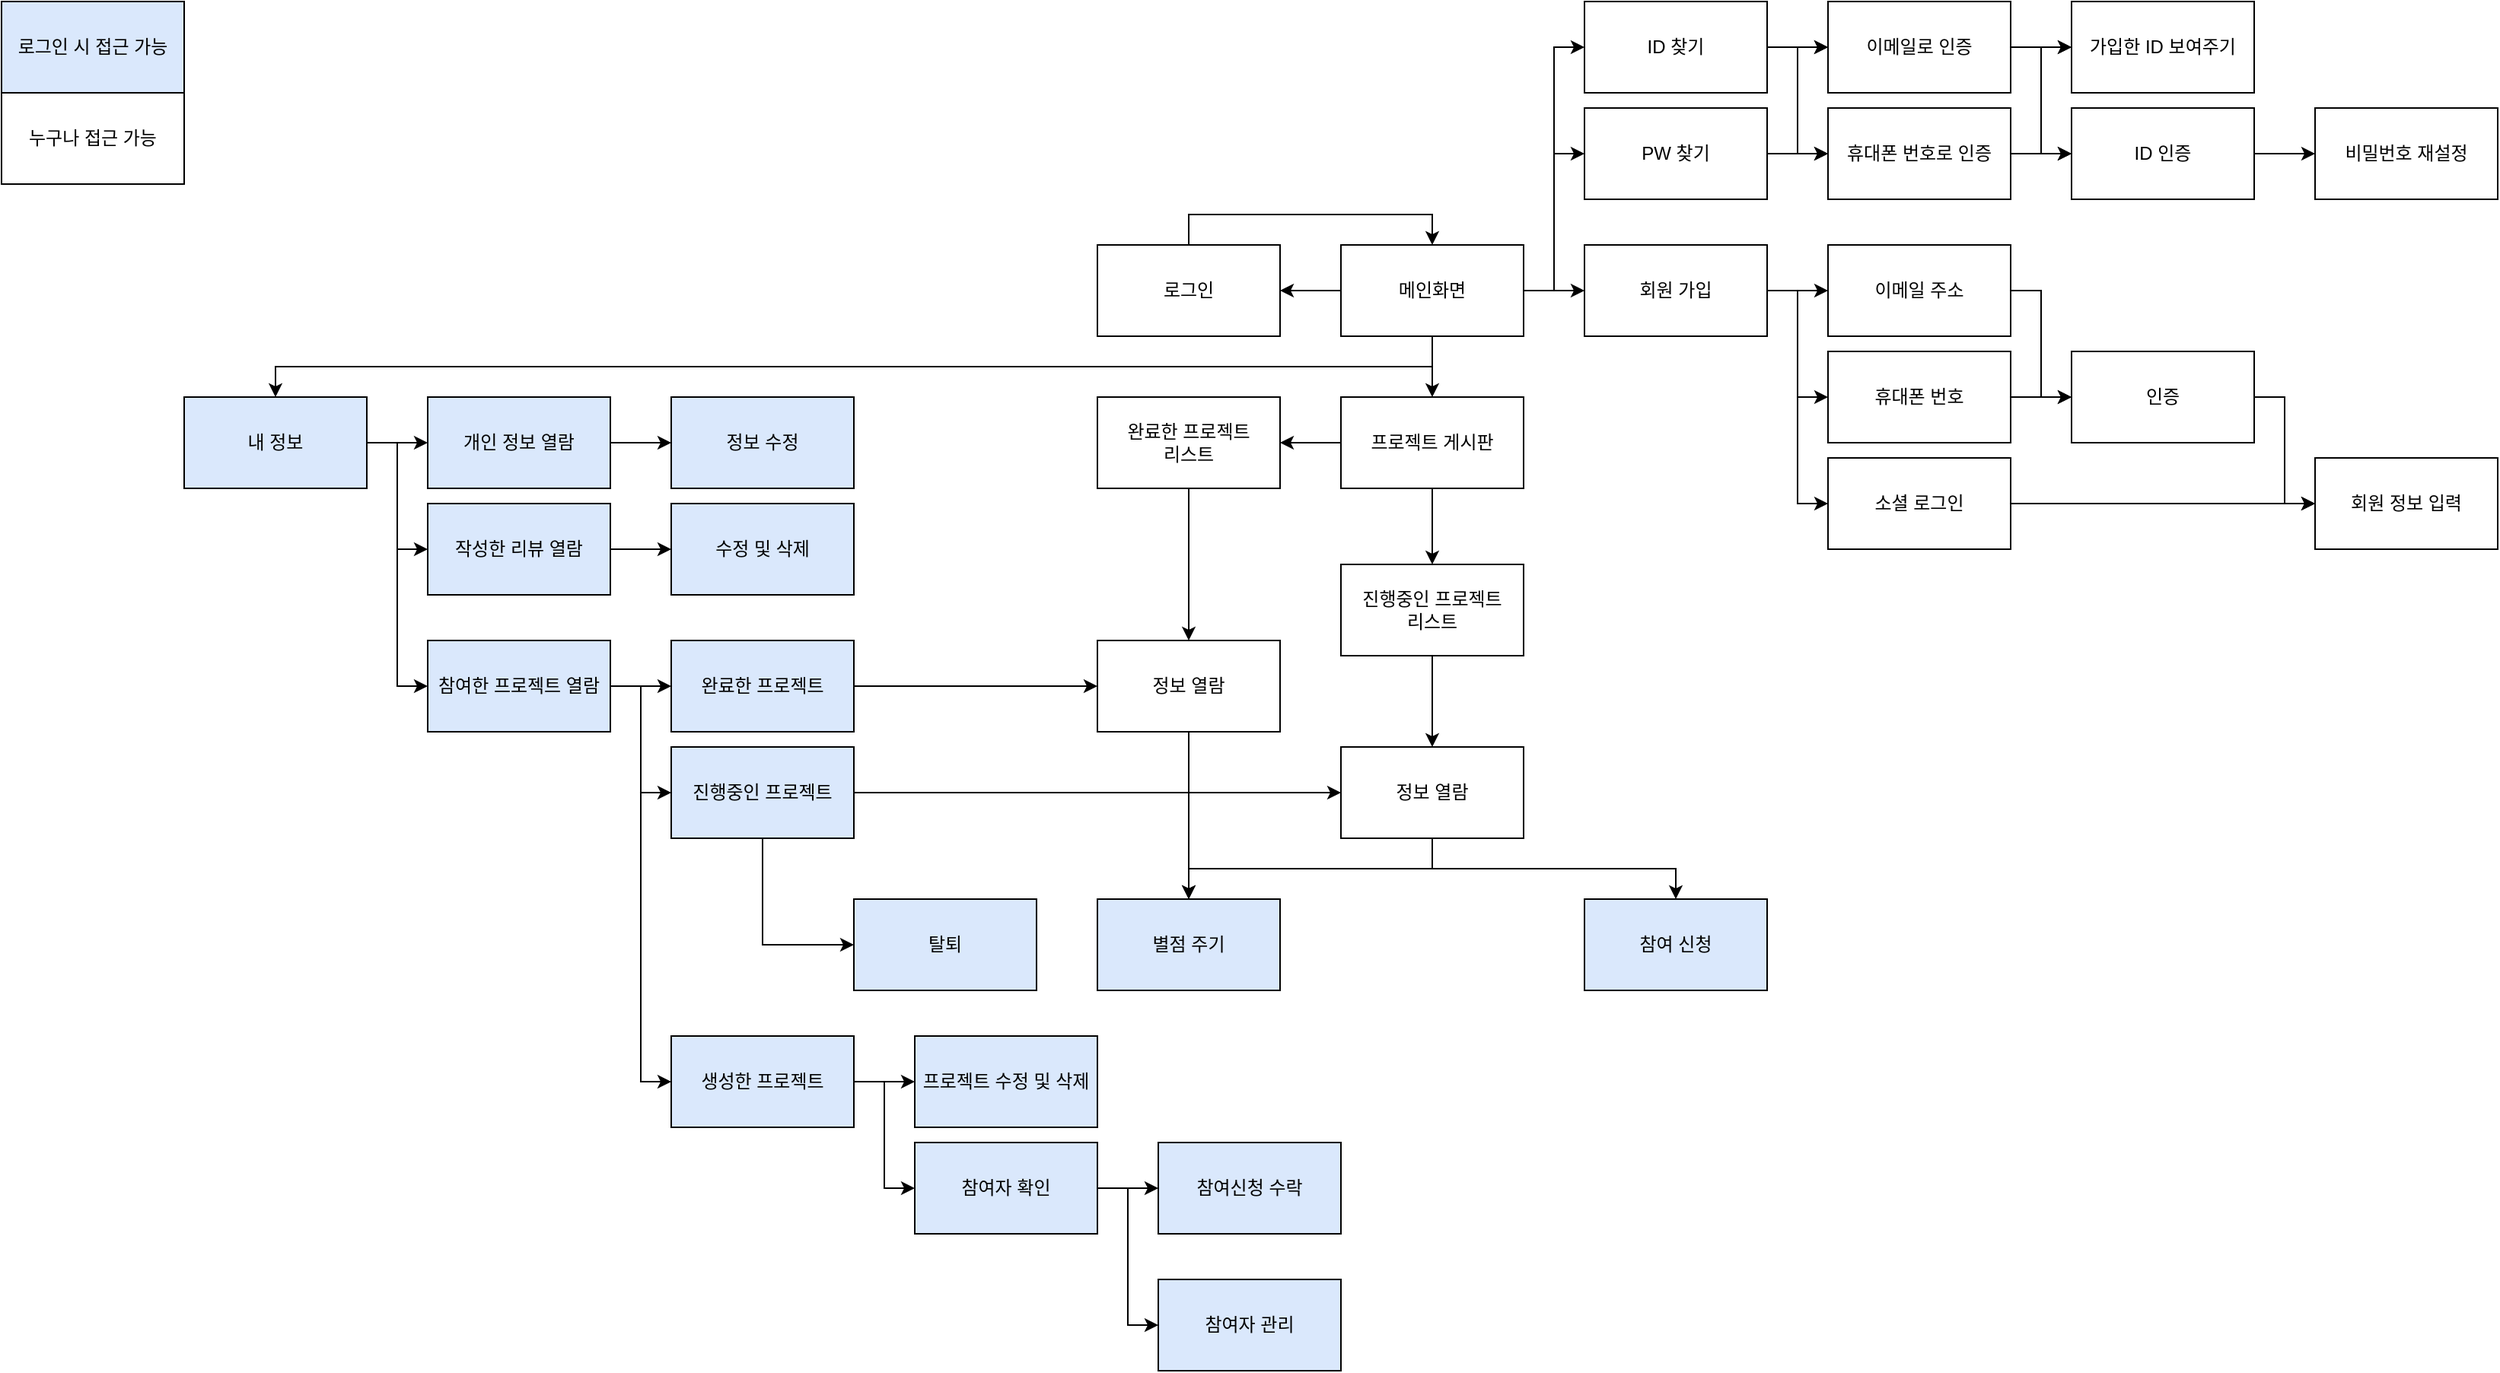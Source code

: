 <mxfile version="20.6.0" type="device"><diagram id="atNk6NkZzC9UexmLSURd" name="페이지-1"><mxGraphModel dx="1673" dy="885" grid="1" gridSize="10" guides="1" tooltips="1" connect="1" arrows="1" fold="1" page="1" pageScale="1" pageWidth="827" pageHeight="1169" math="0" shadow="0"><root><mxCell id="0"/><mxCell id="1" parent="0"/><mxCell id="_BKDXIkQk8l5Chyy_W0b-9" style="edgeStyle=orthogonalEdgeStyle;rounded=0;orthogonalLoop=1;jettySize=auto;html=1;exitX=0.5;exitY=1;exitDx=0;exitDy=0;entryX=0.5;entryY=0;entryDx=0;entryDy=0;" parent="1" source="bjW0CAG0r6nxc3iP6hRu-25" target="_BKDXIkQk8l5Chyy_W0b-2" edge="1"><mxGeometry relative="1" as="geometry"/></mxCell><mxCell id="_BKDXIkQk8l5Chyy_W0b-46" style="edgeStyle=orthogonalEdgeStyle;rounded=0;orthogonalLoop=1;jettySize=auto;html=1;exitX=1;exitY=0.5;exitDx=0;exitDy=0;entryX=0;entryY=0.5;entryDx=0;entryDy=0;" parent="1" source="bjW0CAG0r6nxc3iP6hRu-25" target="_BKDXIkQk8l5Chyy_W0b-45" edge="1"><mxGeometry relative="1" as="geometry"/></mxCell><mxCell id="_BKDXIkQk8l5Chyy_W0b-47" style="edgeStyle=orthogonalEdgeStyle;rounded=0;orthogonalLoop=1;jettySize=auto;html=1;exitX=1;exitY=0.5;exitDx=0;exitDy=0;entryX=0;entryY=0.5;entryDx=0;entryDy=0;" parent="1" source="bjW0CAG0r6nxc3iP6hRu-25" target="_BKDXIkQk8l5Chyy_W0b-44" edge="1"><mxGeometry relative="1" as="geometry"/></mxCell><mxCell id="_BKDXIkQk8l5Chyy_W0b-48" style="edgeStyle=orthogonalEdgeStyle;rounded=0;orthogonalLoop=1;jettySize=auto;html=1;exitX=1;exitY=0.5;exitDx=0;exitDy=0;entryX=0;entryY=0.5;entryDx=0;entryDy=0;" parent="1" source="bjW0CAG0r6nxc3iP6hRu-25" target="_BKDXIkQk8l5Chyy_W0b-15" edge="1"><mxGeometry relative="1" as="geometry"/></mxCell><mxCell id="3mjZ2GjrSlD1f7R-v62S-1" style="edgeStyle=orthogonalEdgeStyle;rounded=0;orthogonalLoop=1;jettySize=auto;html=1;exitX=0.5;exitY=1;exitDx=0;exitDy=0;entryX=0.5;entryY=0;entryDx=0;entryDy=0;" parent="1" source="bjW0CAG0r6nxc3iP6hRu-25" target="_BKDXIkQk8l5Chyy_W0b-3" edge="1"><mxGeometry relative="1" as="geometry"/></mxCell><mxCell id="3mjZ2GjrSlD1f7R-v62S-22" value="" style="edgeStyle=orthogonalEdgeStyle;rounded=0;orthogonalLoop=1;jettySize=auto;html=1;" parent="1" source="bjW0CAG0r6nxc3iP6hRu-25" target="3mjZ2GjrSlD1f7R-v62S-21" edge="1"><mxGeometry relative="1" as="geometry"/></mxCell><mxCell id="bjW0CAG0r6nxc3iP6hRu-25" value="메인화면" style="rounded=0;whiteSpace=wrap;html=1;" parent="1" vertex="1"><mxGeometry x="880" y="160" width="120" height="60" as="geometry"/></mxCell><mxCell id="_BKDXIkQk8l5Chyy_W0b-17" style="edgeStyle=orthogonalEdgeStyle;rounded=0;orthogonalLoop=1;jettySize=auto;html=1;exitX=0.5;exitY=1;exitDx=0;exitDy=0;entryX=0.5;entryY=0;entryDx=0;entryDy=0;" parent="1" source="_BKDXIkQk8l5Chyy_W0b-2" target="_BKDXIkQk8l5Chyy_W0b-14" edge="1"><mxGeometry relative="1" as="geometry"/></mxCell><mxCell id="3mjZ2GjrSlD1f7R-v62S-38" style="edgeStyle=orthogonalEdgeStyle;rounded=0;orthogonalLoop=1;jettySize=auto;html=1;exitX=0;exitY=0.5;exitDx=0;exitDy=0;entryX=1;entryY=0.5;entryDx=0;entryDy=0;" parent="1" source="_BKDXIkQk8l5Chyy_W0b-2" target="3mjZ2GjrSlD1f7R-v62S-32" edge="1"><mxGeometry relative="1" as="geometry"/></mxCell><mxCell id="_BKDXIkQk8l5Chyy_W0b-2" value="프로젝트 게시판" style="rounded=0;whiteSpace=wrap;html=1;" parent="1" vertex="1"><mxGeometry x="880" y="260" width="120" height="60" as="geometry"/></mxCell><mxCell id="3mjZ2GjrSlD1f7R-v62S-24" value="" style="edgeStyle=orthogonalEdgeStyle;rounded=0;orthogonalLoop=1;jettySize=auto;html=1;" parent="1" source="_BKDXIkQk8l5Chyy_W0b-3" target="3mjZ2GjrSlD1f7R-v62S-5" edge="1"><mxGeometry relative="1" as="geometry"/></mxCell><mxCell id="3mjZ2GjrSlD1f7R-v62S-25" style="edgeStyle=orthogonalEdgeStyle;rounded=0;orthogonalLoop=1;jettySize=auto;html=1;exitX=1;exitY=0.5;exitDx=0;exitDy=0;entryX=0;entryY=0.5;entryDx=0;entryDy=0;" parent="1" source="_BKDXIkQk8l5Chyy_W0b-3" target="3mjZ2GjrSlD1f7R-v62S-7" edge="1"><mxGeometry relative="1" as="geometry"/></mxCell><mxCell id="3mjZ2GjrSlD1f7R-v62S-26" style="edgeStyle=orthogonalEdgeStyle;rounded=0;orthogonalLoop=1;jettySize=auto;html=1;exitX=1;exitY=0.5;exitDx=0;exitDy=0;entryX=0;entryY=0.5;entryDx=0;entryDy=0;" parent="1" source="_BKDXIkQk8l5Chyy_W0b-3" target="3mjZ2GjrSlD1f7R-v62S-6" edge="1"><mxGeometry relative="1" as="geometry"/></mxCell><mxCell id="_BKDXIkQk8l5Chyy_W0b-3" value="내 정보" style="rounded=0;whiteSpace=wrap;html=1;fillColor=#dae8fc;strokeColor=#000000;" parent="1" vertex="1"><mxGeometry x="120" y="260" width="120" height="60" as="geometry"/></mxCell><mxCell id="_BKDXIkQk8l5Chyy_W0b-7" value="로그인 시 접근 가능" style="rounded=0;whiteSpace=wrap;html=1;fillColor=#dae8fc;strokeColor=#000000;" parent="1" vertex="1"><mxGeometry width="120" height="60" as="geometry"/></mxCell><mxCell id="_BKDXIkQk8l5Chyy_W0b-8" value="누구나 접근 가능" style="rounded=0;whiteSpace=wrap;html=1;" parent="1" vertex="1"><mxGeometry y="60" width="120" height="60" as="geometry"/></mxCell><mxCell id="3mjZ2GjrSlD1f7R-v62S-40" style="edgeStyle=orthogonalEdgeStyle;rounded=0;orthogonalLoop=1;jettySize=auto;html=1;exitX=0.5;exitY=1;exitDx=0;exitDy=0;entryX=0.5;entryY=0;entryDx=0;entryDy=0;" parent="1" source="_BKDXIkQk8l5Chyy_W0b-14" target="3mjZ2GjrSlD1f7R-v62S-39" edge="1"><mxGeometry relative="1" as="geometry"/></mxCell><mxCell id="_BKDXIkQk8l5Chyy_W0b-14" value="진행중인 프로젝트&lt;br&gt;리스트" style="rounded=0;whiteSpace=wrap;html=1;" parent="1" vertex="1"><mxGeometry x="880" y="370" width="120" height="60" as="geometry"/></mxCell><mxCell id="_BKDXIkQk8l5Chyy_W0b-31" style="edgeStyle=orthogonalEdgeStyle;rounded=0;orthogonalLoop=1;jettySize=auto;html=1;exitX=1;exitY=0.5;exitDx=0;exitDy=0;entryX=0;entryY=0.5;entryDx=0;entryDy=0;" parent="1" source="_BKDXIkQk8l5Chyy_W0b-15" target="_BKDXIkQk8l5Chyy_W0b-26" edge="1"><mxGeometry relative="1" as="geometry"/></mxCell><mxCell id="_BKDXIkQk8l5Chyy_W0b-32" style="edgeStyle=orthogonalEdgeStyle;rounded=0;orthogonalLoop=1;jettySize=auto;html=1;exitX=1;exitY=0.5;exitDx=0;exitDy=0;entryX=0;entryY=0.5;entryDx=0;entryDy=0;" parent="1" source="_BKDXIkQk8l5Chyy_W0b-15" target="_BKDXIkQk8l5Chyy_W0b-29" edge="1"><mxGeometry relative="1" as="geometry"/></mxCell><mxCell id="_BKDXIkQk8l5Chyy_W0b-33" style="edgeStyle=orthogonalEdgeStyle;rounded=0;orthogonalLoop=1;jettySize=auto;html=1;exitX=1;exitY=0.5;exitDx=0;exitDy=0;entryX=0;entryY=0.5;entryDx=0;entryDy=0;" parent="1" source="_BKDXIkQk8l5Chyy_W0b-15" target="_BKDXIkQk8l5Chyy_W0b-30" edge="1"><mxGeometry relative="1" as="geometry"/></mxCell><mxCell id="_BKDXIkQk8l5Chyy_W0b-15" value="회원 가입" style="rounded=0;whiteSpace=wrap;html=1;" parent="1" vertex="1"><mxGeometry x="1040" y="160" width="120" height="60" as="geometry"/></mxCell><mxCell id="_BKDXIkQk8l5Chyy_W0b-19" value="별점 주기" style="rounded=0;whiteSpace=wrap;html=1;fillColor=#dae8fc;strokeColor=#000000;" parent="1" vertex="1"><mxGeometry x="720" y="590" width="120" height="60" as="geometry"/></mxCell><mxCell id="_BKDXIkQk8l5Chyy_W0b-20" value="참여 신청" style="rounded=0;whiteSpace=wrap;html=1;fillColor=#dae8fc;strokeColor=#000000;" parent="1" vertex="1"><mxGeometry x="1040" y="590" width="120" height="60" as="geometry"/></mxCell><mxCell id="_BKDXIkQk8l5Chyy_W0b-35" style="edgeStyle=orthogonalEdgeStyle;rounded=0;orthogonalLoop=1;jettySize=auto;html=1;exitX=1;exitY=0.5;exitDx=0;exitDy=0;entryX=0;entryY=0.5;entryDx=0;entryDy=0;" parent="1" source="_BKDXIkQk8l5Chyy_W0b-26" target="_BKDXIkQk8l5Chyy_W0b-34" edge="1"><mxGeometry relative="1" as="geometry"/></mxCell><mxCell id="_BKDXIkQk8l5Chyy_W0b-26" value="이메일 주소" style="rounded=0;whiteSpace=wrap;html=1;" parent="1" vertex="1"><mxGeometry x="1200" y="160" width="120" height="60" as="geometry"/></mxCell><mxCell id="_BKDXIkQk8l5Chyy_W0b-36" style="edgeStyle=orthogonalEdgeStyle;rounded=0;orthogonalLoop=1;jettySize=auto;html=1;exitX=1;exitY=0.5;exitDx=0;exitDy=0;entryX=0;entryY=0.5;entryDx=0;entryDy=0;" parent="1" source="_BKDXIkQk8l5Chyy_W0b-29" target="_BKDXIkQk8l5Chyy_W0b-34" edge="1"><mxGeometry relative="1" as="geometry"/></mxCell><mxCell id="_BKDXIkQk8l5Chyy_W0b-29" value="휴대폰 번호" style="rounded=0;whiteSpace=wrap;html=1;" parent="1" vertex="1"><mxGeometry x="1200" y="230" width="120" height="60" as="geometry"/></mxCell><mxCell id="_BKDXIkQk8l5Chyy_W0b-39" style="edgeStyle=orthogonalEdgeStyle;rounded=0;orthogonalLoop=1;jettySize=auto;html=1;exitX=1;exitY=0.5;exitDx=0;exitDy=0;entryX=0;entryY=0.5;entryDx=0;entryDy=0;" parent="1" source="_BKDXIkQk8l5Chyy_W0b-30" target="_BKDXIkQk8l5Chyy_W0b-37" edge="1"><mxGeometry relative="1" as="geometry"/></mxCell><mxCell id="_BKDXIkQk8l5Chyy_W0b-30" value="소셜 로그인" style="rounded=0;whiteSpace=wrap;html=1;" parent="1" vertex="1"><mxGeometry x="1200" y="300" width="120" height="60" as="geometry"/></mxCell><mxCell id="_BKDXIkQk8l5Chyy_W0b-38" style="edgeStyle=orthogonalEdgeStyle;rounded=0;orthogonalLoop=1;jettySize=auto;html=1;exitX=1;exitY=0.5;exitDx=0;exitDy=0;entryX=0;entryY=0.5;entryDx=0;entryDy=0;" parent="1" source="_BKDXIkQk8l5Chyy_W0b-34" target="_BKDXIkQk8l5Chyy_W0b-37" edge="1"><mxGeometry relative="1" as="geometry"/></mxCell><mxCell id="_BKDXIkQk8l5Chyy_W0b-34" value="인증" style="rounded=0;whiteSpace=wrap;html=1;" parent="1" vertex="1"><mxGeometry x="1360" y="230" width="120" height="60" as="geometry"/></mxCell><mxCell id="_BKDXIkQk8l5Chyy_W0b-37" value="회원 정보 입력" style="rounded=0;whiteSpace=wrap;html=1;" parent="1" vertex="1"><mxGeometry x="1520" y="300" width="120" height="60" as="geometry"/></mxCell><mxCell id="_BKDXIkQk8l5Chyy_W0b-64" style="edgeStyle=orthogonalEdgeStyle;rounded=0;orthogonalLoop=1;jettySize=auto;html=1;exitX=1;exitY=0.5;exitDx=0;exitDy=0;entryX=0;entryY=0.5;entryDx=0;entryDy=0;" parent="1" source="_BKDXIkQk8l5Chyy_W0b-44" target="_BKDXIkQk8l5Chyy_W0b-49" edge="1"><mxGeometry relative="1" as="geometry"/></mxCell><mxCell id="_BKDXIkQk8l5Chyy_W0b-65" style="edgeStyle=orthogonalEdgeStyle;rounded=0;orthogonalLoop=1;jettySize=auto;html=1;exitX=1;exitY=0.5;exitDx=0;exitDy=0;entryX=0;entryY=0.5;entryDx=0;entryDy=0;" parent="1" source="_BKDXIkQk8l5Chyy_W0b-44" target="_BKDXIkQk8l5Chyy_W0b-50" edge="1"><mxGeometry relative="1" as="geometry"/></mxCell><mxCell id="_BKDXIkQk8l5Chyy_W0b-44" value="PW 찾기" style="rounded=0;whiteSpace=wrap;html=1;" parent="1" vertex="1"><mxGeometry x="1040" y="70" width="120" height="60" as="geometry"/></mxCell><mxCell id="_BKDXIkQk8l5Chyy_W0b-51" style="edgeStyle=orthogonalEdgeStyle;rounded=0;orthogonalLoop=1;jettySize=auto;html=1;exitX=1;exitY=0.5;exitDx=0;exitDy=0;entryX=0;entryY=0.5;entryDx=0;entryDy=0;" parent="1" source="_BKDXIkQk8l5Chyy_W0b-45" target="_BKDXIkQk8l5Chyy_W0b-49" edge="1"><mxGeometry relative="1" as="geometry"/></mxCell><mxCell id="_BKDXIkQk8l5Chyy_W0b-52" style="edgeStyle=orthogonalEdgeStyle;rounded=0;orthogonalLoop=1;jettySize=auto;html=1;exitX=1;exitY=0.5;exitDx=0;exitDy=0;entryX=0;entryY=0.5;entryDx=0;entryDy=0;" parent="1" source="_BKDXIkQk8l5Chyy_W0b-45" target="_BKDXIkQk8l5Chyy_W0b-50" edge="1"><mxGeometry relative="1" as="geometry"/></mxCell><mxCell id="_BKDXIkQk8l5Chyy_W0b-45" value="ID 찾기" style="rounded=0;whiteSpace=wrap;html=1;" parent="1" vertex="1"><mxGeometry x="1040" width="120" height="60" as="geometry"/></mxCell><mxCell id="_BKDXIkQk8l5Chyy_W0b-55" style="edgeStyle=orthogonalEdgeStyle;rounded=0;orthogonalLoop=1;jettySize=auto;html=1;exitX=1;exitY=0.5;exitDx=0;exitDy=0;entryX=0;entryY=0.5;entryDx=0;entryDy=0;" parent="1" source="_BKDXIkQk8l5Chyy_W0b-49" target="_BKDXIkQk8l5Chyy_W0b-53" edge="1"><mxGeometry relative="1" as="geometry"/></mxCell><mxCell id="_BKDXIkQk8l5Chyy_W0b-62" style="edgeStyle=orthogonalEdgeStyle;rounded=0;orthogonalLoop=1;jettySize=auto;html=1;exitX=1;exitY=0.5;exitDx=0;exitDy=0;entryX=0;entryY=0.5;entryDx=0;entryDy=0;" parent="1" source="_BKDXIkQk8l5Chyy_W0b-49" target="_BKDXIkQk8l5Chyy_W0b-56" edge="1"><mxGeometry relative="1" as="geometry"/></mxCell><mxCell id="_BKDXIkQk8l5Chyy_W0b-49" value="휴대폰 번호로 인증" style="rounded=0;whiteSpace=wrap;html=1;" parent="1" vertex="1"><mxGeometry x="1200" y="70" width="120" height="60" as="geometry"/></mxCell><mxCell id="_BKDXIkQk8l5Chyy_W0b-54" style="edgeStyle=orthogonalEdgeStyle;rounded=0;orthogonalLoop=1;jettySize=auto;html=1;exitX=1;exitY=0.5;exitDx=0;exitDy=0;entryX=0;entryY=0.5;entryDx=0;entryDy=0;" parent="1" source="_BKDXIkQk8l5Chyy_W0b-50" target="_BKDXIkQk8l5Chyy_W0b-53" edge="1"><mxGeometry relative="1" as="geometry"/></mxCell><mxCell id="_BKDXIkQk8l5Chyy_W0b-61" style="edgeStyle=orthogonalEdgeStyle;rounded=0;orthogonalLoop=1;jettySize=auto;html=1;exitX=1;exitY=0.5;exitDx=0;exitDy=0;entryX=0;entryY=0.5;entryDx=0;entryDy=0;" parent="1" source="_BKDXIkQk8l5Chyy_W0b-50" target="_BKDXIkQk8l5Chyy_W0b-56" edge="1"><mxGeometry relative="1" as="geometry"/></mxCell><mxCell id="_BKDXIkQk8l5Chyy_W0b-50" value="이메일로 인증" style="rounded=0;whiteSpace=wrap;html=1;" parent="1" vertex="1"><mxGeometry x="1200" width="120" height="60" as="geometry"/></mxCell><mxCell id="_BKDXIkQk8l5Chyy_W0b-53" value="가입한 ID 보여주기" style="rounded=0;whiteSpace=wrap;html=1;" parent="1" vertex="1"><mxGeometry x="1360" width="120" height="60" as="geometry"/></mxCell><mxCell id="_BKDXIkQk8l5Chyy_W0b-63" style="edgeStyle=orthogonalEdgeStyle;rounded=0;orthogonalLoop=1;jettySize=auto;html=1;exitX=1;exitY=0.5;exitDx=0;exitDy=0;entryX=0;entryY=0.5;entryDx=0;entryDy=0;" parent="1" source="_BKDXIkQk8l5Chyy_W0b-56" target="_BKDXIkQk8l5Chyy_W0b-60" edge="1"><mxGeometry relative="1" as="geometry"/></mxCell><mxCell id="_BKDXIkQk8l5Chyy_W0b-56" value="ID 인증" style="rounded=0;whiteSpace=wrap;html=1;" parent="1" vertex="1"><mxGeometry x="1360" y="70" width="120" height="60" as="geometry"/></mxCell><mxCell id="_BKDXIkQk8l5Chyy_W0b-60" value="비밀번호 재설정" style="rounded=0;whiteSpace=wrap;html=1;" parent="1" vertex="1"><mxGeometry x="1520" y="70" width="120" height="60" as="geometry"/></mxCell><mxCell id="3mjZ2GjrSlD1f7R-v62S-2" value="정보 수정" style="rounded=0;whiteSpace=wrap;html=1;fillColor=#dae8fc;strokeColor=#000000;" parent="1" vertex="1"><mxGeometry x="440.0" y="260" width="120" height="60" as="geometry"/></mxCell><mxCell id="3mjZ2GjrSlD1f7R-v62S-27" style="edgeStyle=orthogonalEdgeStyle;rounded=0;orthogonalLoop=1;jettySize=auto;html=1;exitX=1;exitY=0.5;exitDx=0;exitDy=0;entryX=0;entryY=0.5;entryDx=0;entryDy=0;" parent="1" source="3mjZ2GjrSlD1f7R-v62S-5" target="3mjZ2GjrSlD1f7R-v62S-2" edge="1"><mxGeometry relative="1" as="geometry"/></mxCell><mxCell id="3mjZ2GjrSlD1f7R-v62S-5" value="개인 정보 열람" style="rounded=0;whiteSpace=wrap;html=1;fillColor=#dae8fc;strokeColor=#000000;" parent="1" vertex="1"><mxGeometry x="280" y="260" width="120" height="60" as="geometry"/></mxCell><mxCell id="3mjZ2GjrSlD1f7R-v62S-29" value="" style="edgeStyle=orthogonalEdgeStyle;rounded=0;orthogonalLoop=1;jettySize=auto;html=1;" parent="1" source="3mjZ2GjrSlD1f7R-v62S-6" target="3mjZ2GjrSlD1f7R-v62S-15" edge="1"><mxGeometry relative="1" as="geometry"/></mxCell><mxCell id="3mjZ2GjrSlD1f7R-v62S-30" style="edgeStyle=orthogonalEdgeStyle;rounded=0;orthogonalLoop=1;jettySize=auto;html=1;exitX=1;exitY=0.5;exitDx=0;exitDy=0;entryX=0;entryY=0.5;entryDx=0;entryDy=0;" parent="1" source="3mjZ2GjrSlD1f7R-v62S-6" target="3mjZ2GjrSlD1f7R-v62S-14" edge="1"><mxGeometry relative="1" as="geometry"/></mxCell><mxCell id="3mjZ2GjrSlD1f7R-v62S-31" style="edgeStyle=orthogonalEdgeStyle;rounded=0;orthogonalLoop=1;jettySize=auto;html=1;exitX=1;exitY=0.5;exitDx=0;exitDy=0;entryX=0;entryY=0.5;entryDx=0;entryDy=0;" parent="1" source="3mjZ2GjrSlD1f7R-v62S-6" target="3mjZ2GjrSlD1f7R-v62S-18" edge="1"><mxGeometry relative="1" as="geometry"/></mxCell><mxCell id="3mjZ2GjrSlD1f7R-v62S-6" value="참여한 프로젝트 열람" style="rounded=0;whiteSpace=wrap;html=1;fillColor=#dae8fc;strokeColor=#000000;" parent="1" vertex="1"><mxGeometry x="280" y="420" width="120" height="60" as="geometry"/></mxCell><mxCell id="3mjZ2GjrSlD1f7R-v62S-28" style="edgeStyle=orthogonalEdgeStyle;rounded=0;orthogonalLoop=1;jettySize=auto;html=1;exitX=1;exitY=0.5;exitDx=0;exitDy=0;entryX=0;entryY=0.5;entryDx=0;entryDy=0;" parent="1" source="3mjZ2GjrSlD1f7R-v62S-7" target="3mjZ2GjrSlD1f7R-v62S-12" edge="1"><mxGeometry relative="1" as="geometry"/></mxCell><mxCell id="3mjZ2GjrSlD1f7R-v62S-7" value="작성한 리뷰 열람" style="rounded=0;whiteSpace=wrap;html=1;fillColor=#dae8fc;strokeColor=#000000;" parent="1" vertex="1"><mxGeometry x="280" y="330" width="120" height="60" as="geometry"/></mxCell><mxCell id="3mjZ2GjrSlD1f7R-v62S-12" value="수정 및 삭제" style="rounded=0;whiteSpace=wrap;html=1;fillColor=#dae8fc;strokeColor=#000000;" parent="1" vertex="1"><mxGeometry x="440.0" y="330" width="120" height="60" as="geometry"/></mxCell><mxCell id="3mjZ2GjrSlD1f7R-v62S-41" style="edgeStyle=orthogonalEdgeStyle;rounded=0;orthogonalLoop=1;jettySize=auto;html=1;exitX=1;exitY=0.5;exitDx=0;exitDy=0;entryX=0;entryY=0.5;entryDx=0;entryDy=0;" parent="1" source="3mjZ2GjrSlD1f7R-v62S-14" target="3mjZ2GjrSlD1f7R-v62S-39" edge="1"><mxGeometry relative="1" as="geometry"/></mxCell><mxCell id="3mjZ2GjrSlD1f7R-v62S-45" style="edgeStyle=orthogonalEdgeStyle;rounded=0;orthogonalLoop=1;jettySize=auto;html=1;exitX=0.5;exitY=1;exitDx=0;exitDy=0;entryX=0;entryY=0.5;entryDx=0;entryDy=0;" parent="1" source="3mjZ2GjrSlD1f7R-v62S-14" target="3mjZ2GjrSlD1f7R-v62S-43" edge="1"><mxGeometry relative="1" as="geometry"/></mxCell><mxCell id="3mjZ2GjrSlD1f7R-v62S-14" value="진행중인 프로젝트" style="rounded=0;whiteSpace=wrap;html=1;fillColor=#dae8fc;strokeColor=#000000;" parent="1" vertex="1"><mxGeometry x="440.0" y="490" width="120" height="60" as="geometry"/></mxCell><mxCell id="3mjZ2GjrSlD1f7R-v62S-36" style="edgeStyle=orthogonalEdgeStyle;rounded=0;orthogonalLoop=1;jettySize=auto;html=1;exitX=1;exitY=0.5;exitDx=0;exitDy=0;entryX=0;entryY=0.5;entryDx=0;entryDy=0;" parent="1" source="3mjZ2GjrSlD1f7R-v62S-15" target="3mjZ2GjrSlD1f7R-v62S-35" edge="1"><mxGeometry relative="1" as="geometry"/></mxCell><mxCell id="3mjZ2GjrSlD1f7R-v62S-15" value="완료한 프로젝트" style="rounded=0;whiteSpace=wrap;html=1;fillColor=#dae8fc;strokeColor=#000000;" parent="1" vertex="1"><mxGeometry x="440.0" y="420" width="120" height="60" as="geometry"/></mxCell><mxCell id="3mjZ2GjrSlD1f7R-v62S-50" style="edgeStyle=orthogonalEdgeStyle;rounded=0;orthogonalLoop=1;jettySize=auto;html=1;exitX=1;exitY=0.5;exitDx=0;exitDy=0;entryX=0;entryY=0.5;entryDx=0;entryDy=0;" parent="1" source="3mjZ2GjrSlD1f7R-v62S-18" target="3mjZ2GjrSlD1f7R-v62S-49" edge="1"><mxGeometry relative="1" as="geometry"/></mxCell><mxCell id="3mjZ2GjrSlD1f7R-v62S-52" style="edgeStyle=orthogonalEdgeStyle;rounded=0;orthogonalLoop=1;jettySize=auto;html=1;exitX=1;exitY=0.5;exitDx=0;exitDy=0;entryX=0;entryY=0.5;entryDx=0;entryDy=0;" parent="1" source="3mjZ2GjrSlD1f7R-v62S-18" target="3mjZ2GjrSlD1f7R-v62S-51" edge="1"><mxGeometry relative="1" as="geometry"/></mxCell><mxCell id="3mjZ2GjrSlD1f7R-v62S-18" value="생성한 프로젝트" style="rounded=0;whiteSpace=wrap;html=1;fillColor=#dae8fc;strokeColor=#000000;" parent="1" vertex="1"><mxGeometry x="440.0" y="680" width="120" height="60" as="geometry"/></mxCell><mxCell id="3mjZ2GjrSlD1f7R-v62S-23" style="edgeStyle=orthogonalEdgeStyle;rounded=0;orthogonalLoop=1;jettySize=auto;html=1;exitX=0.5;exitY=0;exitDx=0;exitDy=0;entryX=0.5;entryY=0;entryDx=0;entryDy=0;" parent="1" source="3mjZ2GjrSlD1f7R-v62S-21" target="bjW0CAG0r6nxc3iP6hRu-25" edge="1"><mxGeometry relative="1" as="geometry"/></mxCell><mxCell id="3mjZ2GjrSlD1f7R-v62S-21" value="로그인" style="rounded=0;whiteSpace=wrap;html=1;" parent="1" vertex="1"><mxGeometry x="720" y="160" width="120" height="60" as="geometry"/></mxCell><mxCell id="3mjZ2GjrSlD1f7R-v62S-37" style="edgeStyle=orthogonalEdgeStyle;rounded=0;orthogonalLoop=1;jettySize=auto;html=1;exitX=0.5;exitY=1;exitDx=0;exitDy=0;entryX=0.5;entryY=0;entryDx=0;entryDy=0;" parent="1" source="3mjZ2GjrSlD1f7R-v62S-32" target="3mjZ2GjrSlD1f7R-v62S-35" edge="1"><mxGeometry relative="1" as="geometry"/></mxCell><mxCell id="3mjZ2GjrSlD1f7R-v62S-32" value="완료한 프로젝트 &lt;br&gt;리스트" style="rounded=0;whiteSpace=wrap;html=1;" parent="1" vertex="1"><mxGeometry x="720" y="260" width="120" height="60" as="geometry"/></mxCell><mxCell id="3mjZ2GjrSlD1f7R-v62S-46" style="edgeStyle=orthogonalEdgeStyle;rounded=0;orthogonalLoop=1;jettySize=auto;html=1;exitX=0.5;exitY=1;exitDx=0;exitDy=0;entryX=0.5;entryY=0;entryDx=0;entryDy=0;" parent="1" source="3mjZ2GjrSlD1f7R-v62S-35" target="_BKDXIkQk8l5Chyy_W0b-19" edge="1"><mxGeometry relative="1" as="geometry"/></mxCell><mxCell id="3mjZ2GjrSlD1f7R-v62S-35" value="정보 열람" style="rounded=0;whiteSpace=wrap;html=1;" parent="1" vertex="1"><mxGeometry x="720" y="420" width="120" height="60" as="geometry"/></mxCell><mxCell id="3mjZ2GjrSlD1f7R-v62S-47" style="edgeStyle=orthogonalEdgeStyle;rounded=0;orthogonalLoop=1;jettySize=auto;html=1;exitX=0.5;exitY=1;exitDx=0;exitDy=0;entryX=0.5;entryY=0;entryDx=0;entryDy=0;" parent="1" source="3mjZ2GjrSlD1f7R-v62S-39" target="_BKDXIkQk8l5Chyy_W0b-19" edge="1"><mxGeometry relative="1" as="geometry"/></mxCell><mxCell id="3mjZ2GjrSlD1f7R-v62S-48" style="edgeStyle=orthogonalEdgeStyle;rounded=0;orthogonalLoop=1;jettySize=auto;html=1;exitX=0.5;exitY=1;exitDx=0;exitDy=0;entryX=0.5;entryY=0;entryDx=0;entryDy=0;" parent="1" source="3mjZ2GjrSlD1f7R-v62S-39" target="_BKDXIkQk8l5Chyy_W0b-20" edge="1"><mxGeometry relative="1" as="geometry"/></mxCell><mxCell id="3mjZ2GjrSlD1f7R-v62S-39" value="정보 열람" style="rounded=0;whiteSpace=wrap;html=1;" parent="1" vertex="1"><mxGeometry x="880" y="490" width="120" height="60" as="geometry"/></mxCell><mxCell id="3mjZ2GjrSlD1f7R-v62S-43" value="탈퇴" style="rounded=0;whiteSpace=wrap;html=1;fillColor=#dae8fc;strokeColor=#000000;" parent="1" vertex="1"><mxGeometry x="560" y="590" width="120" height="60" as="geometry"/></mxCell><mxCell id="3mjZ2GjrSlD1f7R-v62S-49" value="프로젝트 수정 및 삭제" style="rounded=0;whiteSpace=wrap;html=1;fillColor=#dae8fc;strokeColor=#000000;" parent="1" vertex="1"><mxGeometry x="600" y="680" width="120" height="60" as="geometry"/></mxCell><mxCell id="3mjZ2GjrSlD1f7R-v62S-54" style="edgeStyle=orthogonalEdgeStyle;rounded=0;orthogonalLoop=1;jettySize=auto;html=1;exitX=1;exitY=0.5;exitDx=0;exitDy=0;entryX=0;entryY=0.5;entryDx=0;entryDy=0;" parent="1" source="3mjZ2GjrSlD1f7R-v62S-51" target="3mjZ2GjrSlD1f7R-v62S-53" edge="1"><mxGeometry relative="1" as="geometry"/></mxCell><mxCell id="3mjZ2GjrSlD1f7R-v62S-56" style="edgeStyle=orthogonalEdgeStyle;rounded=0;orthogonalLoop=1;jettySize=auto;html=1;exitX=1;exitY=0.5;exitDx=0;exitDy=0;entryX=0;entryY=0.5;entryDx=0;entryDy=0;" parent="1" source="3mjZ2GjrSlD1f7R-v62S-51" target="3mjZ2GjrSlD1f7R-v62S-55" edge="1"><mxGeometry relative="1" as="geometry"/></mxCell><mxCell id="3mjZ2GjrSlD1f7R-v62S-51" value="참여자 확인" style="rounded=0;whiteSpace=wrap;html=1;fillColor=#dae8fc;strokeColor=#000000;" parent="1" vertex="1"><mxGeometry x="600" y="750" width="120" height="60" as="geometry"/></mxCell><mxCell id="3mjZ2GjrSlD1f7R-v62S-53" value="참여신청 수락" style="rounded=0;whiteSpace=wrap;html=1;fillColor=#dae8fc;strokeColor=#000000;" parent="1" vertex="1"><mxGeometry x="760" y="750" width="120" height="60" as="geometry"/></mxCell><mxCell id="3mjZ2GjrSlD1f7R-v62S-55" value="참여자 관리" style="rounded=0;whiteSpace=wrap;html=1;fillColor=#dae8fc;strokeColor=#000000;" parent="1" vertex="1"><mxGeometry x="760" y="840" width="120" height="60" as="geometry"/></mxCell></root></mxGraphModel></diagram></mxfile>